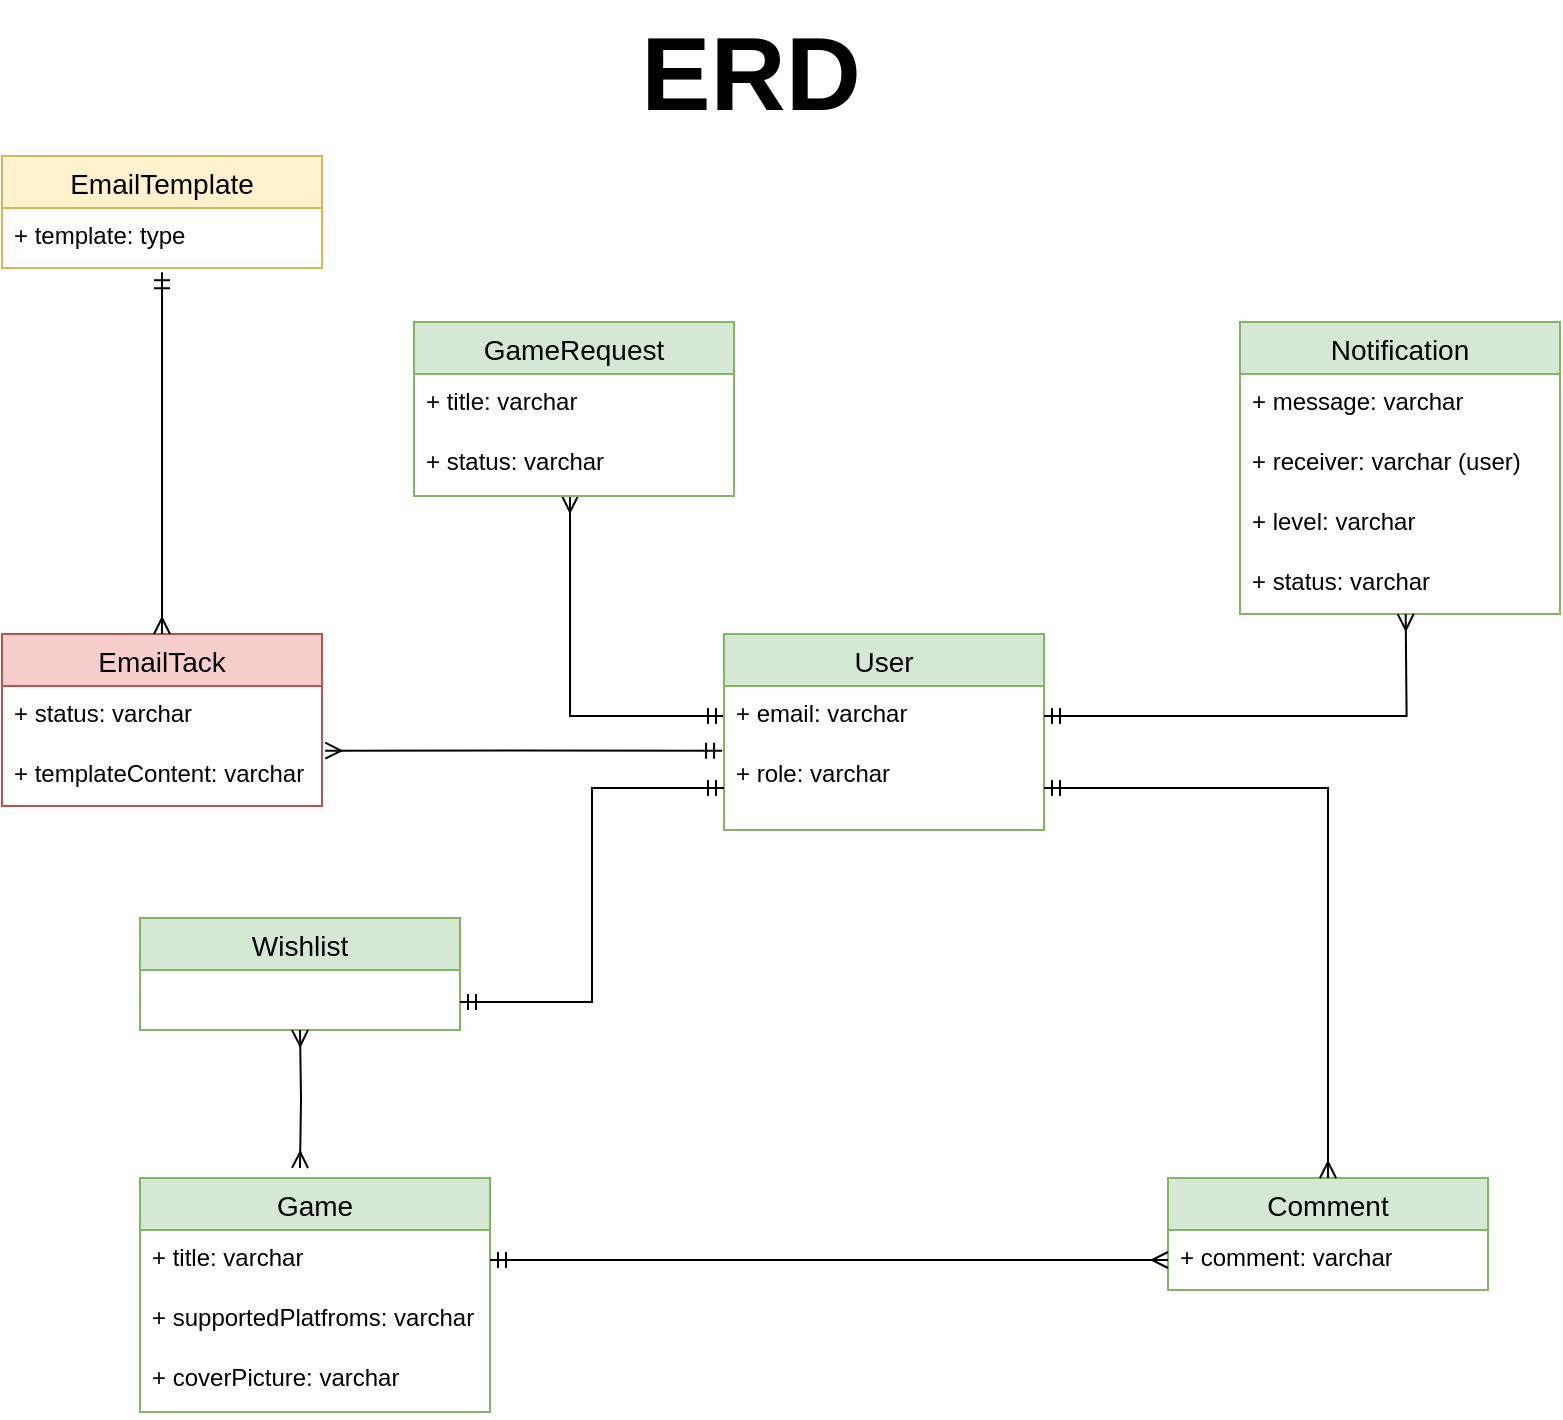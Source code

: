 <mxfile version="26.0.11">
  <diagram id="R2lEEEUBdFMjLlhIrx00" name="Page-1">
    <mxGraphModel dx="1195" dy="658" grid="0" gridSize="10" guides="1" tooltips="1" connect="1" arrows="1" fold="1" page="1" pageScale="1" pageWidth="850" pageHeight="1100" math="0" shadow="0" extFonts="Permanent Marker^https://fonts.googleapis.com/css?family=Permanent+Marker">
      <root>
        <mxCell id="0" />
        <mxCell id="1" parent="0" />
        <mxCell id="yIunZyibxeBdx9xQ5pTT-22" value="" style="edgeStyle=orthogonalEdgeStyle;rounded=0;orthogonalLoop=1;jettySize=auto;html=1;endArrow=ERmany;endFill=0;startArrow=ERmandOne;startFill=0;exitX=0;exitY=0.5;exitDx=0;exitDy=0;" edge="1" parent="1" source="yIunZyibxeBdx9xQ5pTT-2" target="yIunZyibxeBdx9xQ5pTT-7">
          <mxGeometry relative="1" as="geometry">
            <mxPoint x="268" y="374" as="sourcePoint" />
            <mxPoint x="192" y="395" as="targetPoint" />
            <Array as="points">
              <mxPoint x="304" y="358" />
            </Array>
          </mxGeometry>
        </mxCell>
        <mxCell id="yIunZyibxeBdx9xQ5pTT-1" value="User" style="swimlane;fontStyle=0;childLayout=stackLayout;horizontal=1;startSize=26;horizontalStack=0;resizeParent=1;resizeParentMax=0;resizeLast=0;collapsible=1;marginBottom=0;align=center;fontSize=14;fillColor=#d5e8d4;strokeColor=#82b366;" vertex="1" parent="1">
          <mxGeometry x="381" y="317" width="160" height="98" as="geometry">
            <mxRectangle x="341" y="311" width="65" height="29" as="alternateBounds" />
          </mxGeometry>
        </mxCell>
        <mxCell id="yIunZyibxeBdx9xQ5pTT-2" value="&lt;div&gt;+ email: varchar&lt;/div&gt;" style="text;strokeColor=none;fillColor=none;spacingLeft=4;spacingRight=4;overflow=hidden;rotatable=0;points=[[0,0.5],[1,0.5]];portConstraint=eastwest;fontSize=12;whiteSpace=wrap;html=1;" vertex="1" parent="yIunZyibxeBdx9xQ5pTT-1">
          <mxGeometry y="26" width="160" height="30" as="geometry" />
        </mxCell>
        <mxCell id="yIunZyibxeBdx9xQ5pTT-3" value="+ role: varchar" style="text;strokeColor=none;fillColor=none;spacingLeft=4;spacingRight=4;overflow=hidden;rotatable=0;points=[[0,0.5],[1,0.5]];portConstraint=eastwest;fontSize=12;whiteSpace=wrap;html=1;" vertex="1" parent="yIunZyibxeBdx9xQ5pTT-1">
          <mxGeometry y="56" width="160" height="42" as="geometry" />
        </mxCell>
        <mxCell id="yIunZyibxeBdx9xQ5pTT-5" value="GameRequest" style="swimlane;fontStyle=0;childLayout=stackLayout;horizontal=1;startSize=26;horizontalStack=0;resizeParent=1;resizeParentMax=0;resizeLast=0;collapsible=1;marginBottom=0;align=center;fontSize=14;fillColor=#d5e8d4;strokeColor=#82b366;" vertex="1" parent="1">
          <mxGeometry x="226" y="161" width="160" height="87" as="geometry" />
        </mxCell>
        <mxCell id="yIunZyibxeBdx9xQ5pTT-6" value="+ title: varchar" style="text;strokeColor=none;fillColor=none;spacingLeft=4;spacingRight=4;overflow=hidden;rotatable=0;points=[[0,0.5],[1,0.5]];portConstraint=eastwest;fontSize=12;whiteSpace=wrap;html=1;" vertex="1" parent="yIunZyibxeBdx9xQ5pTT-5">
          <mxGeometry y="26" width="160" height="30" as="geometry" />
        </mxCell>
        <mxCell id="yIunZyibxeBdx9xQ5pTT-7" value="+ status: varchar" style="text;strokeColor=none;fillColor=none;spacingLeft=4;spacingRight=4;overflow=hidden;rotatable=0;points=[[0,0.5],[1,0.5]];portConstraint=eastwest;fontSize=12;whiteSpace=wrap;html=1;" vertex="1" parent="yIunZyibxeBdx9xQ5pTT-5">
          <mxGeometry y="56" width="160" height="31" as="geometry" />
        </mxCell>
        <mxCell id="yIunZyibxeBdx9xQ5pTT-23" value="Notification" style="swimlane;fontStyle=0;childLayout=stackLayout;horizontal=1;startSize=26;horizontalStack=0;resizeParent=1;resizeParentMax=0;resizeLast=0;collapsible=1;marginBottom=0;align=center;fontSize=14;fillColor=#d5e8d4;strokeColor=#82b366;" vertex="1" parent="1">
          <mxGeometry x="639" y="161" width="160" height="146" as="geometry" />
        </mxCell>
        <mxCell id="yIunZyibxeBdx9xQ5pTT-24" value="+ message: varchar" style="text;strokeColor=none;fillColor=none;spacingLeft=4;spacingRight=4;overflow=hidden;rotatable=0;points=[[0,0.5],[1,0.5]];portConstraint=eastwest;fontSize=12;whiteSpace=wrap;html=1;" vertex="1" parent="yIunZyibxeBdx9xQ5pTT-23">
          <mxGeometry y="26" width="160" height="30" as="geometry" />
        </mxCell>
        <mxCell id="yIunZyibxeBdx9xQ5pTT-25" value="+ receiver: varchar (user)" style="text;strokeColor=none;fillColor=none;spacingLeft=4;spacingRight=4;overflow=hidden;rotatable=0;points=[[0,0.5],[1,0.5]];portConstraint=eastwest;fontSize=12;whiteSpace=wrap;html=1;" vertex="1" parent="yIunZyibxeBdx9xQ5pTT-23">
          <mxGeometry y="56" width="160" height="30" as="geometry" />
        </mxCell>
        <mxCell id="yIunZyibxeBdx9xQ5pTT-26" value="&lt;div&gt;+ level: varchar&lt;br&gt;&lt;/div&gt;" style="text;strokeColor=none;fillColor=none;spacingLeft=4;spacingRight=4;overflow=hidden;rotatable=0;points=[[0,0.5],[1,0.5]];portConstraint=eastwest;fontSize=12;whiteSpace=wrap;html=1;" vertex="1" parent="yIunZyibxeBdx9xQ5pTT-23">
          <mxGeometry y="86" width="160" height="30" as="geometry" />
        </mxCell>
        <mxCell id="yIunZyibxeBdx9xQ5pTT-27" value="&lt;div&gt;+ status: varchar&lt;/div&gt;" style="text;strokeColor=none;fillColor=none;spacingLeft=4;spacingRight=4;overflow=hidden;rotatable=0;points=[[0,0.5],[1,0.5]];portConstraint=eastwest;fontSize=12;whiteSpace=wrap;html=1;" vertex="1" parent="yIunZyibxeBdx9xQ5pTT-23">
          <mxGeometry y="116" width="160" height="30" as="geometry" />
        </mxCell>
        <mxCell id="yIunZyibxeBdx9xQ5pTT-28" value="Comment" style="swimlane;fontStyle=0;childLayout=stackLayout;horizontal=1;startSize=26;horizontalStack=0;resizeParent=1;resizeParentMax=0;resizeLast=0;collapsible=1;marginBottom=0;align=center;fontSize=14;fillColor=#d5e8d4;strokeColor=#82b366;" vertex="1" parent="1">
          <mxGeometry x="603" y="589" width="160" height="56" as="geometry" />
        </mxCell>
        <mxCell id="yIunZyibxeBdx9xQ5pTT-29" value="+ comment: varchar" style="text;strokeColor=none;fillColor=none;spacingLeft=4;spacingRight=4;overflow=hidden;rotatable=0;points=[[0,0.5],[1,0.5]];portConstraint=eastwest;fontSize=12;whiteSpace=wrap;html=1;" vertex="1" parent="yIunZyibxeBdx9xQ5pTT-28">
          <mxGeometry y="26" width="160" height="30" as="geometry" />
        </mxCell>
        <mxCell id="yIunZyibxeBdx9xQ5pTT-32" style="edgeStyle=orthogonalEdgeStyle;rounded=0;orthogonalLoop=1;jettySize=auto;html=1;exitX=1;exitY=0.5;exitDx=0;exitDy=0;entryX=-0.001;entryY=0.056;entryDx=0;entryDy=0;entryPerimeter=0;startArrow=ERmandOne;startFill=0;endArrow=ERmany;endFill=0;" edge="1" parent="1" source="yIunZyibxeBdx9xQ5pTT-2">
          <mxGeometry relative="1" as="geometry">
            <mxPoint x="608" y="442.33" as="sourcePoint" />
            <mxPoint x="721.84" y="307.01" as="targetPoint" />
          </mxGeometry>
        </mxCell>
        <mxCell id="yIunZyibxeBdx9xQ5pTT-33" style="edgeStyle=orthogonalEdgeStyle;rounded=0;orthogonalLoop=1;jettySize=auto;html=1;exitX=1;exitY=0.5;exitDx=0;exitDy=0;entryX=0.5;entryY=0;entryDx=0;entryDy=0;startArrow=ERmandOne;startFill=0;endArrow=ERmany;endFill=0;" edge="1" parent="1" source="yIunZyibxeBdx9xQ5pTT-3" target="yIunZyibxeBdx9xQ5pTT-28">
          <mxGeometry relative="1" as="geometry" />
        </mxCell>
        <mxCell id="yIunZyibxeBdx9xQ5pTT-34" value="Wishlist" style="swimlane;fontStyle=0;childLayout=stackLayout;horizontal=1;startSize=26;horizontalStack=0;resizeParent=1;resizeParentMax=0;resizeLast=0;collapsible=1;marginBottom=0;align=center;fontSize=14;fillColor=#d5e8d4;strokeColor=#82b366;" vertex="1" parent="1">
          <mxGeometry x="89" y="459" width="160" height="56" as="geometry" />
        </mxCell>
        <mxCell id="yIunZyibxeBdx9xQ5pTT-38" style="edgeStyle=orthogonalEdgeStyle;rounded=0;orthogonalLoop=1;jettySize=auto;html=1;exitX=0;exitY=0.5;exitDx=0;exitDy=0;entryX=1;entryY=0.75;entryDx=0;entryDy=0;startArrow=ERmandOne;startFill=0;endArrow=ERmandOne;endFill=0;" edge="1" parent="1" source="yIunZyibxeBdx9xQ5pTT-3" target="yIunZyibxeBdx9xQ5pTT-34">
          <mxGeometry relative="1" as="geometry" />
        </mxCell>
        <mxCell id="yIunZyibxeBdx9xQ5pTT-44" style="edgeStyle=orthogonalEdgeStyle;rounded=0;orthogonalLoop=1;jettySize=auto;html=1;entryX=0.5;entryY=1;entryDx=0;entryDy=0;startArrow=ERmany;startFill=0;endArrow=ERmany;endFill=0;" edge="1" parent="1" target="yIunZyibxeBdx9xQ5pTT-34">
          <mxGeometry relative="1" as="geometry">
            <mxPoint x="177" y="530" as="targetPoint" />
            <mxPoint x="169" y="584" as="sourcePoint" />
          </mxGeometry>
        </mxCell>
        <mxCell id="yIunZyibxeBdx9xQ5pTT-39" value="Game" style="swimlane;fontStyle=0;childLayout=stackLayout;horizontal=1;startSize=26;horizontalStack=0;resizeParent=1;resizeParentMax=0;resizeLast=0;collapsible=1;marginBottom=0;align=center;fontSize=14;fillColor=#d5e8d4;strokeColor=#82b366;" vertex="1" parent="1">
          <mxGeometry x="89" y="589" width="175" height="117" as="geometry" />
        </mxCell>
        <mxCell id="yIunZyibxeBdx9xQ5pTT-40" value="+ title: varchar" style="text;strokeColor=none;fillColor=none;spacingLeft=4;spacingRight=4;overflow=hidden;rotatable=0;points=[[0,0.5],[1,0.5]];portConstraint=eastwest;fontSize=12;whiteSpace=wrap;html=1;" vertex="1" parent="yIunZyibxeBdx9xQ5pTT-39">
          <mxGeometry y="26" width="175" height="30" as="geometry" />
        </mxCell>
        <mxCell id="yIunZyibxeBdx9xQ5pTT-41" value="+ supportedPlatfroms: varchar" style="text;strokeColor=none;fillColor=none;spacingLeft=4;spacingRight=4;overflow=hidden;rotatable=0;points=[[0,0.5],[1,0.5]];portConstraint=eastwest;fontSize=12;whiteSpace=wrap;html=1;" vertex="1" parent="yIunZyibxeBdx9xQ5pTT-39">
          <mxGeometry y="56" width="175" height="30" as="geometry" />
        </mxCell>
        <mxCell id="yIunZyibxeBdx9xQ5pTT-42" value="+ coverPicture: varchar" style="text;strokeColor=none;fillColor=none;spacingLeft=4;spacingRight=4;overflow=hidden;rotatable=0;points=[[0,0.5],[1,0.5]];portConstraint=eastwest;fontSize=12;whiteSpace=wrap;html=1;" vertex="1" parent="yIunZyibxeBdx9xQ5pTT-39">
          <mxGeometry y="86" width="175" height="31" as="geometry" />
        </mxCell>
        <mxCell id="yIunZyibxeBdx9xQ5pTT-43" style="edgeStyle=orthogonalEdgeStyle;rounded=0;orthogonalLoop=1;jettySize=auto;html=1;exitX=1;exitY=0.5;exitDx=0;exitDy=0;entryX=0;entryY=0.5;entryDx=0;entryDy=0;startArrow=ERmandOne;startFill=0;endArrow=ERmany;endFill=0;" edge="1" parent="1" source="yIunZyibxeBdx9xQ5pTT-40" target="yIunZyibxeBdx9xQ5pTT-29">
          <mxGeometry relative="1" as="geometry" />
        </mxCell>
        <mxCell id="yIunZyibxeBdx9xQ5pTT-45" value="EmailTack" style="swimlane;fontStyle=0;childLayout=stackLayout;horizontal=1;startSize=26;horizontalStack=0;resizeParent=1;resizeParentMax=0;resizeLast=0;collapsible=1;marginBottom=0;align=center;fontSize=14;fillColor=#f8cecc;strokeColor=#b85450;" vertex="1" parent="1">
          <mxGeometry x="20" y="317" width="160" height="86" as="geometry" />
        </mxCell>
        <mxCell id="yIunZyibxeBdx9xQ5pTT-46" value="+ status: varchar" style="text;strokeColor=none;fillColor=none;spacingLeft=4;spacingRight=4;overflow=hidden;rotatable=0;points=[[0,0.5],[1,0.5]];portConstraint=eastwest;fontSize=12;whiteSpace=wrap;html=1;" vertex="1" parent="yIunZyibxeBdx9xQ5pTT-45">
          <mxGeometry y="26" width="160" height="30" as="geometry" />
        </mxCell>
        <mxCell id="yIunZyibxeBdx9xQ5pTT-47" value="+ templateContent: varchar" style="text;strokeColor=none;fillColor=none;spacingLeft=4;spacingRight=4;overflow=hidden;rotatable=0;points=[[0,0.5],[1,0.5]];portConstraint=eastwest;fontSize=12;whiteSpace=wrap;html=1;" vertex="1" parent="yIunZyibxeBdx9xQ5pTT-45">
          <mxGeometry y="56" width="160" height="30" as="geometry" />
        </mxCell>
        <mxCell id="yIunZyibxeBdx9xQ5pTT-49" style="edgeStyle=orthogonalEdgeStyle;rounded=0;orthogonalLoop=1;jettySize=auto;html=1;exitX=1.01;exitY=0.078;exitDx=0;exitDy=0;entryX=-0.006;entryY=0.056;entryDx=0;entryDy=0;entryPerimeter=0;exitPerimeter=0;startArrow=ERmany;startFill=0;endArrow=ERmandOne;endFill=0;" edge="1" parent="1" source="yIunZyibxeBdx9xQ5pTT-47" target="yIunZyibxeBdx9xQ5pTT-3">
          <mxGeometry relative="1" as="geometry" />
        </mxCell>
        <mxCell id="yIunZyibxeBdx9xQ5pTT-50" value="EmailTemplate" style="swimlane;fontStyle=0;childLayout=stackLayout;horizontal=1;startSize=26;horizontalStack=0;resizeParent=1;resizeParentMax=0;resizeLast=0;collapsible=1;marginBottom=0;align=center;fontSize=14;fillColor=#fff2cc;strokeColor=#d6b656;" vertex="1" parent="1">
          <mxGeometry x="20" y="78" width="160" height="56" as="geometry" />
        </mxCell>
        <mxCell id="yIunZyibxeBdx9xQ5pTT-51" value="+ template: type" style="text;strokeColor=none;fillColor=none;spacingLeft=4;spacingRight=4;overflow=hidden;rotatable=0;points=[[0,0.5],[1,0.5]];portConstraint=eastwest;fontSize=12;whiteSpace=wrap;html=1;" vertex="1" parent="yIunZyibxeBdx9xQ5pTT-50">
          <mxGeometry y="26" width="160" height="30" as="geometry" />
        </mxCell>
        <mxCell id="yIunZyibxeBdx9xQ5pTT-54" style="edgeStyle=orthogonalEdgeStyle;rounded=0;orthogonalLoop=1;jettySize=auto;html=1;exitX=0.5;exitY=1.072;exitDx=0;exitDy=0;entryX=0.5;entryY=0;entryDx=0;entryDy=0;exitPerimeter=0;startArrow=ERmandOne;startFill=0;endArrow=ERmany;endFill=0;" edge="1" parent="1" source="yIunZyibxeBdx9xQ5pTT-51" target="yIunZyibxeBdx9xQ5pTT-45">
          <mxGeometry relative="1" as="geometry">
            <Array as="points">
              <mxPoint x="100" y="184" />
              <mxPoint x="100" y="184" />
            </Array>
          </mxGeometry>
        </mxCell>
        <mxCell id="yIunZyibxeBdx9xQ5pTT-55" value="&lt;b&gt;&lt;font style=&quot;font-size: 52px;&quot;&gt;ERD&lt;/font&gt;&lt;/b&gt;" style="text;html=1;align=center;verticalAlign=middle;resizable=0;points=[];autosize=1;strokeColor=none;fillColor=none;" vertex="1" parent="1">
          <mxGeometry x="330" width="128" height="74" as="geometry" />
        </mxCell>
      </root>
    </mxGraphModel>
  </diagram>
</mxfile>
